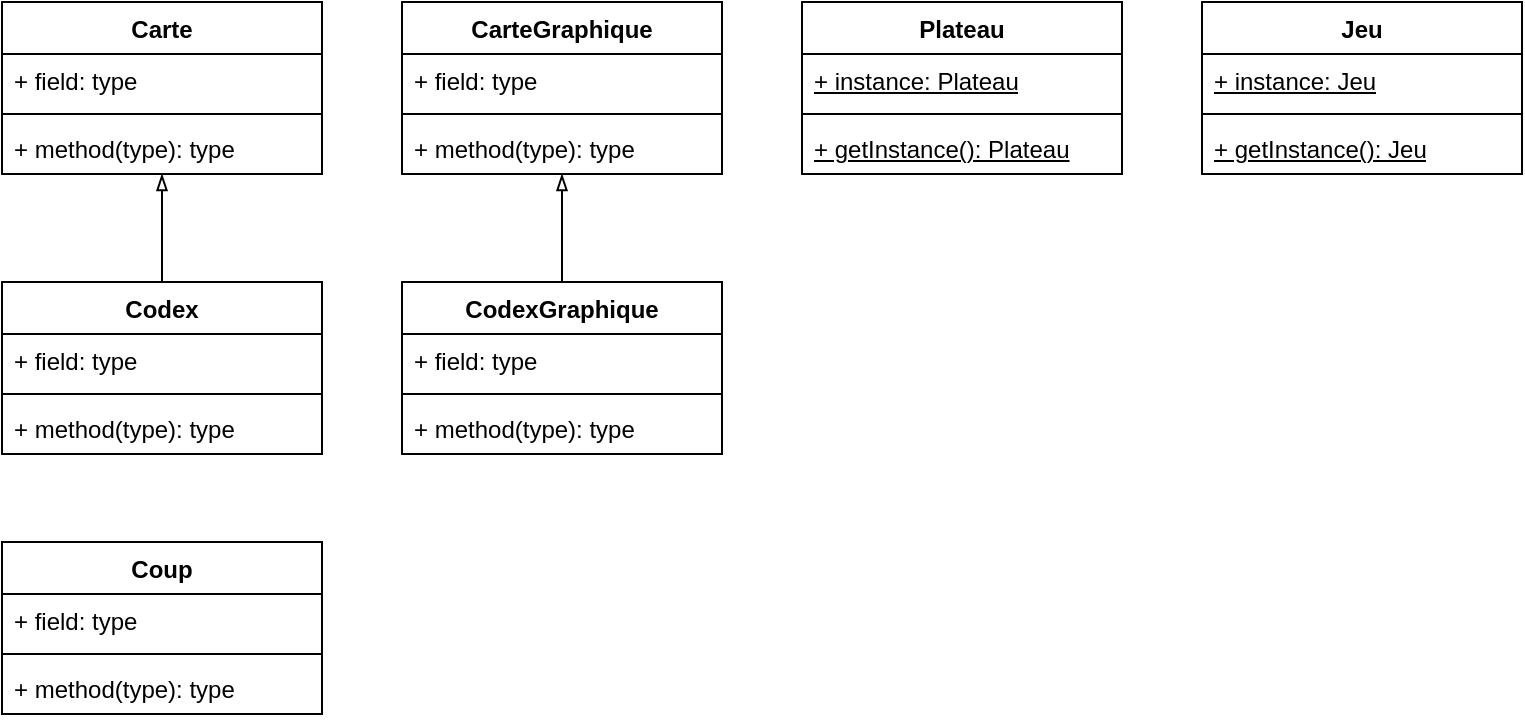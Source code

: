 <mxfile version="21.2.3" type="github">
  <diagram name="Page-1" id="1HbfWdMqZ3wzKddfxGka">
    <mxGraphModel dx="1188" dy="866" grid="1" gridSize="10" guides="1" tooltips="1" connect="1" arrows="1" fold="1" page="1" pageScale="1" pageWidth="1654" pageHeight="1169" math="0" shadow="0">
      <root>
        <mxCell id="0" />
        <mxCell id="1" parent="0" />
        <mxCell id="q95tNT6rRVGAAozRAc9i-1" value="Carte" style="swimlane;fontStyle=1;align=center;verticalAlign=top;childLayout=stackLayout;horizontal=1;startSize=26;horizontalStack=0;resizeParent=1;resizeParentMax=0;resizeLast=0;collapsible=1;marginBottom=0;whiteSpace=wrap;html=1;" vertex="1" parent="1">
          <mxGeometry x="230" y="180" width="160" height="86" as="geometry" />
        </mxCell>
        <mxCell id="q95tNT6rRVGAAozRAc9i-2" value="+ field: type" style="text;strokeColor=none;fillColor=none;align=left;verticalAlign=top;spacingLeft=4;spacingRight=4;overflow=hidden;rotatable=0;points=[[0,0.5],[1,0.5]];portConstraint=eastwest;whiteSpace=wrap;html=1;" vertex="1" parent="q95tNT6rRVGAAozRAc9i-1">
          <mxGeometry y="26" width="160" height="26" as="geometry" />
        </mxCell>
        <mxCell id="q95tNT6rRVGAAozRAc9i-3" value="" style="line;strokeWidth=1;fillColor=none;align=left;verticalAlign=middle;spacingTop=-1;spacingLeft=3;spacingRight=3;rotatable=0;labelPosition=right;points=[];portConstraint=eastwest;strokeColor=inherit;" vertex="1" parent="q95tNT6rRVGAAozRAc9i-1">
          <mxGeometry y="52" width="160" height="8" as="geometry" />
        </mxCell>
        <mxCell id="q95tNT6rRVGAAozRAc9i-4" value="+ method(type): type" style="text;strokeColor=none;fillColor=none;align=left;verticalAlign=top;spacingLeft=4;spacingRight=4;overflow=hidden;rotatable=0;points=[[0,0.5],[1,0.5]];portConstraint=eastwest;whiteSpace=wrap;html=1;" vertex="1" parent="q95tNT6rRVGAAozRAc9i-1">
          <mxGeometry y="60" width="160" height="26" as="geometry" />
        </mxCell>
        <mxCell id="q95tNT6rRVGAAozRAc9i-9" style="edgeStyle=orthogonalEdgeStyle;rounded=0;orthogonalLoop=1;jettySize=auto;html=1;exitX=0.5;exitY=0;exitDx=0;exitDy=0;endArrow=blockThin;endFill=0;" edge="1" parent="1" source="q95tNT6rRVGAAozRAc9i-5" target="q95tNT6rRVGAAozRAc9i-1">
          <mxGeometry relative="1" as="geometry" />
        </mxCell>
        <mxCell id="q95tNT6rRVGAAozRAc9i-5" value="Codex" style="swimlane;fontStyle=1;align=center;verticalAlign=top;childLayout=stackLayout;horizontal=1;startSize=26;horizontalStack=0;resizeParent=1;resizeParentMax=0;resizeLast=0;collapsible=1;marginBottom=0;whiteSpace=wrap;html=1;" vertex="1" parent="1">
          <mxGeometry x="230" y="320" width="160" height="86" as="geometry" />
        </mxCell>
        <mxCell id="q95tNT6rRVGAAozRAc9i-6" value="+ field: type" style="text;strokeColor=none;fillColor=none;align=left;verticalAlign=top;spacingLeft=4;spacingRight=4;overflow=hidden;rotatable=0;points=[[0,0.5],[1,0.5]];portConstraint=eastwest;whiteSpace=wrap;html=1;" vertex="1" parent="q95tNT6rRVGAAozRAc9i-5">
          <mxGeometry y="26" width="160" height="26" as="geometry" />
        </mxCell>
        <mxCell id="q95tNT6rRVGAAozRAc9i-7" value="" style="line;strokeWidth=1;fillColor=none;align=left;verticalAlign=middle;spacingTop=-1;spacingLeft=3;spacingRight=3;rotatable=0;labelPosition=right;points=[];portConstraint=eastwest;strokeColor=inherit;" vertex="1" parent="q95tNT6rRVGAAozRAc9i-5">
          <mxGeometry y="52" width="160" height="8" as="geometry" />
        </mxCell>
        <mxCell id="q95tNT6rRVGAAozRAc9i-8" value="+ method(type): type" style="text;strokeColor=none;fillColor=none;align=left;verticalAlign=top;spacingLeft=4;spacingRight=4;overflow=hidden;rotatable=0;points=[[0,0.5],[1,0.5]];portConstraint=eastwest;whiteSpace=wrap;html=1;" vertex="1" parent="q95tNT6rRVGAAozRAc9i-5">
          <mxGeometry y="60" width="160" height="26" as="geometry" />
        </mxCell>
        <mxCell id="q95tNT6rRVGAAozRAc9i-10" value="CarteGraphique" style="swimlane;fontStyle=1;align=center;verticalAlign=top;childLayout=stackLayout;horizontal=1;startSize=26;horizontalStack=0;resizeParent=1;resizeParentMax=0;resizeLast=0;collapsible=1;marginBottom=0;whiteSpace=wrap;html=1;" vertex="1" parent="1">
          <mxGeometry x="430" y="180" width="160" height="86" as="geometry" />
        </mxCell>
        <mxCell id="q95tNT6rRVGAAozRAc9i-11" value="+ field: type" style="text;strokeColor=none;fillColor=none;align=left;verticalAlign=top;spacingLeft=4;spacingRight=4;overflow=hidden;rotatable=0;points=[[0,0.5],[1,0.5]];portConstraint=eastwest;whiteSpace=wrap;html=1;" vertex="1" parent="q95tNT6rRVGAAozRAc9i-10">
          <mxGeometry y="26" width="160" height="26" as="geometry" />
        </mxCell>
        <mxCell id="q95tNT6rRVGAAozRAc9i-12" value="" style="line;strokeWidth=1;fillColor=none;align=left;verticalAlign=middle;spacingTop=-1;spacingLeft=3;spacingRight=3;rotatable=0;labelPosition=right;points=[];portConstraint=eastwest;strokeColor=inherit;" vertex="1" parent="q95tNT6rRVGAAozRAc9i-10">
          <mxGeometry y="52" width="160" height="8" as="geometry" />
        </mxCell>
        <mxCell id="q95tNT6rRVGAAozRAc9i-13" value="+ method(type): type" style="text;strokeColor=none;fillColor=none;align=left;verticalAlign=top;spacingLeft=4;spacingRight=4;overflow=hidden;rotatable=0;points=[[0,0.5],[1,0.5]];portConstraint=eastwest;whiteSpace=wrap;html=1;" vertex="1" parent="q95tNT6rRVGAAozRAc9i-10">
          <mxGeometry y="60" width="160" height="26" as="geometry" />
        </mxCell>
        <mxCell id="q95tNT6rRVGAAozRAc9i-18" style="edgeStyle=orthogonalEdgeStyle;rounded=0;orthogonalLoop=1;jettySize=auto;html=1;exitX=0.5;exitY=0;exitDx=0;exitDy=0;endArrow=blockThin;endFill=0;" edge="1" parent="1" source="q95tNT6rRVGAAozRAc9i-14" target="q95tNT6rRVGAAozRAc9i-10">
          <mxGeometry relative="1" as="geometry" />
        </mxCell>
        <mxCell id="q95tNT6rRVGAAozRAc9i-14" value="CodexGraphique" style="swimlane;fontStyle=1;align=center;verticalAlign=top;childLayout=stackLayout;horizontal=1;startSize=26;horizontalStack=0;resizeParent=1;resizeParentMax=0;resizeLast=0;collapsible=1;marginBottom=0;whiteSpace=wrap;html=1;" vertex="1" parent="1">
          <mxGeometry x="430" y="320" width="160" height="86" as="geometry" />
        </mxCell>
        <mxCell id="q95tNT6rRVGAAozRAc9i-15" value="+ field: type" style="text;strokeColor=none;fillColor=none;align=left;verticalAlign=top;spacingLeft=4;spacingRight=4;overflow=hidden;rotatable=0;points=[[0,0.5],[1,0.5]];portConstraint=eastwest;whiteSpace=wrap;html=1;" vertex="1" parent="q95tNT6rRVGAAozRAc9i-14">
          <mxGeometry y="26" width="160" height="26" as="geometry" />
        </mxCell>
        <mxCell id="q95tNT6rRVGAAozRAc9i-16" value="" style="line;strokeWidth=1;fillColor=none;align=left;verticalAlign=middle;spacingTop=-1;spacingLeft=3;spacingRight=3;rotatable=0;labelPosition=right;points=[];portConstraint=eastwest;strokeColor=inherit;" vertex="1" parent="q95tNT6rRVGAAozRAc9i-14">
          <mxGeometry y="52" width="160" height="8" as="geometry" />
        </mxCell>
        <mxCell id="q95tNT6rRVGAAozRAc9i-17" value="+ method(type): type" style="text;strokeColor=none;fillColor=none;align=left;verticalAlign=top;spacingLeft=4;spacingRight=4;overflow=hidden;rotatable=0;points=[[0,0.5],[1,0.5]];portConstraint=eastwest;whiteSpace=wrap;html=1;" vertex="1" parent="q95tNT6rRVGAAozRAc9i-14">
          <mxGeometry y="60" width="160" height="26" as="geometry" />
        </mxCell>
        <mxCell id="q95tNT6rRVGAAozRAc9i-19" value="Coup" style="swimlane;fontStyle=1;align=center;verticalAlign=top;childLayout=stackLayout;horizontal=1;startSize=26;horizontalStack=0;resizeParent=1;resizeParentMax=0;resizeLast=0;collapsible=1;marginBottom=0;whiteSpace=wrap;html=1;" vertex="1" parent="1">
          <mxGeometry x="230" y="450" width="160" height="86" as="geometry" />
        </mxCell>
        <mxCell id="q95tNT6rRVGAAozRAc9i-20" value="+ field: type" style="text;strokeColor=none;fillColor=none;align=left;verticalAlign=top;spacingLeft=4;spacingRight=4;overflow=hidden;rotatable=0;points=[[0,0.5],[1,0.5]];portConstraint=eastwest;whiteSpace=wrap;html=1;" vertex="1" parent="q95tNT6rRVGAAozRAc9i-19">
          <mxGeometry y="26" width="160" height="26" as="geometry" />
        </mxCell>
        <mxCell id="q95tNT6rRVGAAozRAc9i-21" value="" style="line;strokeWidth=1;fillColor=none;align=left;verticalAlign=middle;spacingTop=-1;spacingLeft=3;spacingRight=3;rotatable=0;labelPosition=right;points=[];portConstraint=eastwest;strokeColor=inherit;" vertex="1" parent="q95tNT6rRVGAAozRAc9i-19">
          <mxGeometry y="52" width="160" height="8" as="geometry" />
        </mxCell>
        <mxCell id="q95tNT6rRVGAAozRAc9i-22" value="+ method(type): type" style="text;strokeColor=none;fillColor=none;align=left;verticalAlign=top;spacingLeft=4;spacingRight=4;overflow=hidden;rotatable=0;points=[[0,0.5],[1,0.5]];portConstraint=eastwest;whiteSpace=wrap;html=1;" vertex="1" parent="q95tNT6rRVGAAozRAc9i-19">
          <mxGeometry y="60" width="160" height="26" as="geometry" />
        </mxCell>
        <mxCell id="q95tNT6rRVGAAozRAc9i-23" value="Plateau" style="swimlane;fontStyle=1;align=center;verticalAlign=top;childLayout=stackLayout;horizontal=1;startSize=26;horizontalStack=0;resizeParent=1;resizeParentMax=0;resizeLast=0;collapsible=1;marginBottom=0;whiteSpace=wrap;html=1;" vertex="1" parent="1">
          <mxGeometry x="630" y="180" width="160" height="86" as="geometry" />
        </mxCell>
        <mxCell id="q95tNT6rRVGAAozRAc9i-24" value="&lt;u&gt;+ instance: Plateau&lt;/u&gt;" style="text;strokeColor=none;fillColor=none;align=left;verticalAlign=top;spacingLeft=4;spacingRight=4;overflow=hidden;rotatable=0;points=[[0,0.5],[1,0.5]];portConstraint=eastwest;whiteSpace=wrap;html=1;" vertex="1" parent="q95tNT6rRVGAAozRAc9i-23">
          <mxGeometry y="26" width="160" height="26" as="geometry" />
        </mxCell>
        <mxCell id="q95tNT6rRVGAAozRAc9i-25" value="" style="line;strokeWidth=1;fillColor=none;align=left;verticalAlign=middle;spacingTop=-1;spacingLeft=3;spacingRight=3;rotatable=0;labelPosition=right;points=[];portConstraint=eastwest;strokeColor=inherit;" vertex="1" parent="q95tNT6rRVGAAozRAc9i-23">
          <mxGeometry y="52" width="160" height="8" as="geometry" />
        </mxCell>
        <mxCell id="q95tNT6rRVGAAozRAc9i-26" value="&lt;u&gt;+ getInstance(): Plateau&lt;/u&gt;" style="text;strokeColor=none;fillColor=none;align=left;verticalAlign=top;spacingLeft=4;spacingRight=4;overflow=hidden;rotatable=0;points=[[0,0.5],[1,0.5]];portConstraint=eastwest;whiteSpace=wrap;html=1;" vertex="1" parent="q95tNT6rRVGAAozRAc9i-23">
          <mxGeometry y="60" width="160" height="26" as="geometry" />
        </mxCell>
        <mxCell id="q95tNT6rRVGAAozRAc9i-27" value="Jeu" style="swimlane;fontStyle=1;align=center;verticalAlign=top;childLayout=stackLayout;horizontal=1;startSize=26;horizontalStack=0;resizeParent=1;resizeParentMax=0;resizeLast=0;collapsible=1;marginBottom=0;whiteSpace=wrap;html=1;" vertex="1" parent="1">
          <mxGeometry x="830" y="180" width="160" height="86" as="geometry" />
        </mxCell>
        <mxCell id="q95tNT6rRVGAAozRAc9i-28" value="&lt;u&gt;+ instance: Jeu&lt;/u&gt;" style="text;strokeColor=none;fillColor=none;align=left;verticalAlign=top;spacingLeft=4;spacingRight=4;overflow=hidden;rotatable=0;points=[[0,0.5],[1,0.5]];portConstraint=eastwest;whiteSpace=wrap;html=1;" vertex="1" parent="q95tNT6rRVGAAozRAc9i-27">
          <mxGeometry y="26" width="160" height="26" as="geometry" />
        </mxCell>
        <mxCell id="q95tNT6rRVGAAozRAc9i-29" value="" style="line;strokeWidth=1;fillColor=none;align=left;verticalAlign=middle;spacingTop=-1;spacingLeft=3;spacingRight=3;rotatable=0;labelPosition=right;points=[];portConstraint=eastwest;strokeColor=inherit;" vertex="1" parent="q95tNT6rRVGAAozRAc9i-27">
          <mxGeometry y="52" width="160" height="8" as="geometry" />
        </mxCell>
        <mxCell id="q95tNT6rRVGAAozRAc9i-30" value="&lt;u&gt;+ getInstance(): Jeu&lt;/u&gt;" style="text;strokeColor=none;fillColor=none;align=left;verticalAlign=top;spacingLeft=4;spacingRight=4;overflow=hidden;rotatable=0;points=[[0,0.5],[1,0.5]];portConstraint=eastwest;whiteSpace=wrap;html=1;" vertex="1" parent="q95tNT6rRVGAAozRAc9i-27">
          <mxGeometry y="60" width="160" height="26" as="geometry" />
        </mxCell>
      </root>
    </mxGraphModel>
  </diagram>
</mxfile>
